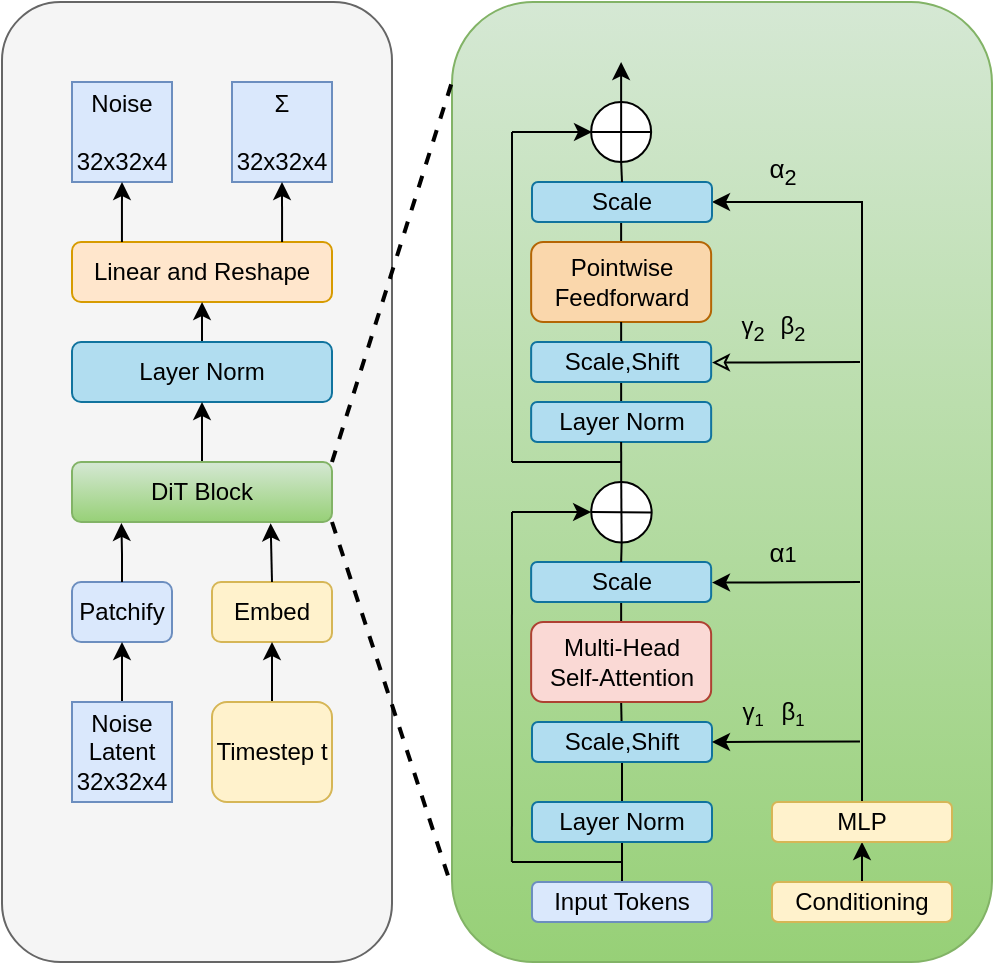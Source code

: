 <mxfile version="24.7.17">
  <diagram name="第 1 页" id="AXL69729K6xhk8qBmGdo">
    <mxGraphModel dx="1316" dy="770" grid="1" gridSize="10" guides="1" tooltips="1" connect="1" arrows="1" fold="1" page="1" pageScale="1" pageWidth="827" pageHeight="1169" math="0" shadow="0">
      <root>
        <mxCell id="0" />
        <mxCell id="1" parent="0" />
        <mxCell id="FshvrkhKUI7ex1xVPVIT-112" value="" style="rounded=1;whiteSpace=wrap;html=1;fillColor=#f5f5f5;strokeColor=#666666;fontColor=#333333;" vertex="1" parent="1">
          <mxGeometry x="5" y="40" width="195" height="480" as="geometry" />
        </mxCell>
        <mxCell id="FshvrkhKUI7ex1xVPVIT-104" value="" style="rounded=1;whiteSpace=wrap;html=1;fillColor=#d5e8d4;strokeColor=#82b366;gradientColor=#97d077;" vertex="1" parent="1">
          <mxGeometry x="230" y="40" width="270" height="480" as="geometry" />
        </mxCell>
        <mxCell id="FshvrkhKUI7ex1xVPVIT-1" value="Noise&lt;div&gt;&lt;br&gt;&lt;div&gt;&lt;span style=&quot;background-color: initial;&quot;&gt;32x32x4&lt;/span&gt;&lt;/div&gt;&lt;/div&gt;" style="whiteSpace=wrap;html=1;aspect=fixed;fillColor=#dae8fc;strokeColor=#6c8ebf;" vertex="1" parent="1">
          <mxGeometry x="40" y="80" width="50" height="50" as="geometry" />
        </mxCell>
        <mxCell id="FshvrkhKUI7ex1xVPVIT-2" value="&lt;div&gt;Σ&lt;/div&gt;&lt;div&gt;&lt;br&gt;&lt;div&gt;&lt;span style=&quot;background-color: initial;&quot;&gt;32x32x4&lt;/span&gt;&lt;/div&gt;&lt;/div&gt;" style="whiteSpace=wrap;html=1;aspect=fixed;fillColor=#dae8fc;strokeColor=#6c8ebf;" vertex="1" parent="1">
          <mxGeometry x="120" y="80" width="50" height="50" as="geometry" />
        </mxCell>
        <mxCell id="FshvrkhKUI7ex1xVPVIT-3" value="Linear and Reshape" style="rounded=1;whiteSpace=wrap;html=1;fillColor=#ffe6cc;strokeColor=#d79b00;" vertex="1" parent="1">
          <mxGeometry x="40" y="160" width="130" height="30" as="geometry" />
        </mxCell>
        <mxCell id="FshvrkhKUI7ex1xVPVIT-19" style="edgeStyle=orthogonalEdgeStyle;rounded=0;orthogonalLoop=1;jettySize=auto;html=1;exitX=0.5;exitY=0;exitDx=0;exitDy=0;" edge="1" parent="1" source="FshvrkhKUI7ex1xVPVIT-4">
          <mxGeometry relative="1" as="geometry">
            <mxPoint x="105.02" y="190.0" as="targetPoint" />
          </mxGeometry>
        </mxCell>
        <mxCell id="FshvrkhKUI7ex1xVPVIT-4" value="Layer Norm" style="rounded=1;whiteSpace=wrap;html=1;fillColor=#b1ddf0;strokeColor=#10739e;" vertex="1" parent="1">
          <mxGeometry x="40" y="210" width="130" height="30" as="geometry" />
        </mxCell>
        <mxCell id="FshvrkhKUI7ex1xVPVIT-5" value="Patchify" style="rounded=1;whiteSpace=wrap;html=1;fillColor=#dae8fc;strokeColor=#6c8ebf;" vertex="1" parent="1">
          <mxGeometry x="40" y="330" width="50" height="30" as="geometry" />
        </mxCell>
        <mxCell id="FshvrkhKUI7ex1xVPVIT-6" value="Embed" style="rounded=1;whiteSpace=wrap;html=1;fillColor=#fff2cc;strokeColor=#d6b656;" vertex="1" parent="1">
          <mxGeometry x="110" y="330" width="60" height="30" as="geometry" />
        </mxCell>
        <mxCell id="FshvrkhKUI7ex1xVPVIT-12" style="edgeStyle=orthogonalEdgeStyle;rounded=0;orthogonalLoop=1;jettySize=auto;html=1;exitX=0.5;exitY=0;exitDx=0;exitDy=0;entryX=0.5;entryY=1;entryDx=0;entryDy=0;" edge="1" parent="1" source="FshvrkhKUI7ex1xVPVIT-7" target="FshvrkhKUI7ex1xVPVIT-5">
          <mxGeometry relative="1" as="geometry" />
        </mxCell>
        <mxCell id="FshvrkhKUI7ex1xVPVIT-7" value="Noise&lt;div&gt;Latent&lt;br&gt;&lt;div&gt;&lt;span style=&quot;background-color: initial;&quot;&gt;32x32x4&lt;/span&gt;&lt;/div&gt;&lt;/div&gt;" style="whiteSpace=wrap;html=1;aspect=fixed;fillColor=#dae8fc;strokeColor=#6c8ebf;" vertex="1" parent="1">
          <mxGeometry x="40" y="390" width="50" height="50" as="geometry" />
        </mxCell>
        <mxCell id="FshvrkhKUI7ex1xVPVIT-13" style="edgeStyle=orthogonalEdgeStyle;rounded=0;orthogonalLoop=1;jettySize=auto;html=1;exitX=0.5;exitY=0;exitDx=0;exitDy=0;entryX=0.5;entryY=1;entryDx=0;entryDy=0;" edge="1" parent="1" source="FshvrkhKUI7ex1xVPVIT-8" target="FshvrkhKUI7ex1xVPVIT-6">
          <mxGeometry relative="1" as="geometry" />
        </mxCell>
        <mxCell id="FshvrkhKUI7ex1xVPVIT-8" value="Timestep t" style="rounded=1;whiteSpace=wrap;html=1;fillColor=#fff2cc;strokeColor=#d6b656;" vertex="1" parent="1">
          <mxGeometry x="110" y="390" width="60" height="50" as="geometry" />
        </mxCell>
        <mxCell id="FshvrkhKUI7ex1xVPVIT-18" style="edgeStyle=orthogonalEdgeStyle;rounded=0;orthogonalLoop=1;jettySize=auto;html=1;exitX=0.5;exitY=0;exitDx=0;exitDy=0;entryX=0.5;entryY=1;entryDx=0;entryDy=0;" edge="1" parent="1" source="FshvrkhKUI7ex1xVPVIT-10" target="FshvrkhKUI7ex1xVPVIT-4">
          <mxGeometry relative="1" as="geometry" />
        </mxCell>
        <mxCell id="FshvrkhKUI7ex1xVPVIT-10" value="DiT Block" style="rounded=1;whiteSpace=wrap;html=1;fillColor=#d5e8d4;strokeColor=#82b366;gradientColor=#97d077;" vertex="1" parent="1">
          <mxGeometry x="40" y="270" width="130" height="30" as="geometry" />
        </mxCell>
        <mxCell id="FshvrkhKUI7ex1xVPVIT-15" style="edgeStyle=orthogonalEdgeStyle;rounded=0;orthogonalLoop=1;jettySize=auto;html=1;exitX=0.5;exitY=0;exitDx=0;exitDy=0;entryX=0.19;entryY=1.015;entryDx=0;entryDy=0;entryPerimeter=0;" edge="1" parent="1" source="FshvrkhKUI7ex1xVPVIT-5" target="FshvrkhKUI7ex1xVPVIT-10">
          <mxGeometry relative="1" as="geometry">
            <Array as="points">
              <mxPoint x="65" y="316" />
              <mxPoint x="65" y="316" />
            </Array>
          </mxGeometry>
        </mxCell>
        <mxCell id="FshvrkhKUI7ex1xVPVIT-16" style="edgeStyle=orthogonalEdgeStyle;rounded=0;orthogonalLoop=1;jettySize=auto;html=1;exitX=0.5;exitY=0;exitDx=0;exitDy=0;entryX=0.764;entryY=1.022;entryDx=0;entryDy=0;entryPerimeter=0;" edge="1" parent="1" source="FshvrkhKUI7ex1xVPVIT-6" target="FshvrkhKUI7ex1xVPVIT-10">
          <mxGeometry relative="1" as="geometry" />
        </mxCell>
        <mxCell id="FshvrkhKUI7ex1xVPVIT-20" style="edgeStyle=orthogonalEdgeStyle;rounded=0;orthogonalLoop=1;jettySize=auto;html=1;exitX=0.192;exitY=0;exitDx=0;exitDy=0;entryX=0.5;entryY=1;entryDx=0;entryDy=0;exitPerimeter=0;" edge="1" parent="1" source="FshvrkhKUI7ex1xVPVIT-3" target="FshvrkhKUI7ex1xVPVIT-1">
          <mxGeometry relative="1" as="geometry" />
        </mxCell>
        <mxCell id="FshvrkhKUI7ex1xVPVIT-21" style="edgeStyle=orthogonalEdgeStyle;rounded=0;orthogonalLoop=1;jettySize=auto;html=1;exitX=0.808;exitY=0;exitDx=0;exitDy=0;entryX=0.5;entryY=1;entryDx=0;entryDy=0;exitPerimeter=0;" edge="1" parent="1" source="FshvrkhKUI7ex1xVPVIT-3" target="FshvrkhKUI7ex1xVPVIT-2">
          <mxGeometry relative="1" as="geometry" />
        </mxCell>
        <mxCell id="FshvrkhKUI7ex1xVPVIT-61" style="rounded=0;orthogonalLoop=1;jettySize=auto;html=1;exitX=0.5;exitY=0;exitDx=0;exitDy=0;entryX=0.5;entryY=1;entryDx=0;entryDy=0;endArrow=none;endFill=0;" edge="1" parent="1" source="FshvrkhKUI7ex1xVPVIT-22" target="FshvrkhKUI7ex1xVPVIT-27">
          <mxGeometry relative="1" as="geometry">
            <Array as="points">
              <mxPoint x="315" y="470" />
              <mxPoint x="315" y="460" />
            </Array>
          </mxGeometry>
        </mxCell>
        <mxCell id="FshvrkhKUI7ex1xVPVIT-22" value="Input Tokens" style="rounded=1;whiteSpace=wrap;html=1;fillColor=#dae8fc;strokeColor=#6c8ebf;" vertex="1" parent="1">
          <mxGeometry x="270" y="480" width="90" height="20" as="geometry" />
        </mxCell>
        <mxCell id="FshvrkhKUI7ex1xVPVIT-93" style="edgeStyle=orthogonalEdgeStyle;rounded=0;orthogonalLoop=1;jettySize=auto;html=1;exitX=0.5;exitY=0;exitDx=0;exitDy=0;entryX=0.5;entryY=1;entryDx=0;entryDy=0;" edge="1" parent="1" source="FshvrkhKUI7ex1xVPVIT-25" target="FshvrkhKUI7ex1xVPVIT-26">
          <mxGeometry relative="1" as="geometry" />
        </mxCell>
        <mxCell id="FshvrkhKUI7ex1xVPVIT-25" value="Conditioning" style="rounded=1;whiteSpace=wrap;html=1;fillColor=#fff2cc;strokeColor=#d6b656;" vertex="1" parent="1">
          <mxGeometry x="390" y="480" width="90" height="20" as="geometry" />
        </mxCell>
        <mxCell id="FshvrkhKUI7ex1xVPVIT-94" style="edgeStyle=orthogonalEdgeStyle;rounded=0;orthogonalLoop=1;jettySize=auto;html=1;exitX=0.5;exitY=0;exitDx=0;exitDy=0;entryX=1;entryY=0.5;entryDx=0;entryDy=0;" edge="1" parent="1" source="FshvrkhKUI7ex1xVPVIT-26" target="FshvrkhKUI7ex1xVPVIT-33">
          <mxGeometry relative="1" as="geometry">
            <mxPoint x="410" y="140" as="targetPoint" />
            <Array as="points">
              <mxPoint x="435" y="140" />
            </Array>
          </mxGeometry>
        </mxCell>
        <mxCell id="FshvrkhKUI7ex1xVPVIT-26" value="MLP" style="rounded=1;whiteSpace=wrap;html=1;fillColor=#fff2cc;strokeColor=#d6b656;" vertex="1" parent="1">
          <mxGeometry x="390" y="440" width="90" height="20" as="geometry" />
        </mxCell>
        <mxCell id="FshvrkhKUI7ex1xVPVIT-81" style="edgeStyle=none;rounded=0;orthogonalLoop=1;jettySize=auto;html=1;exitX=0.5;exitY=0;exitDx=0;exitDy=0;entryX=0.5;entryY=1;entryDx=0;entryDy=0;endArrow=none;endFill=0;" edge="1" parent="1" source="FshvrkhKUI7ex1xVPVIT-27" target="FshvrkhKUI7ex1xVPVIT-28">
          <mxGeometry relative="1" as="geometry" />
        </mxCell>
        <mxCell id="FshvrkhKUI7ex1xVPVIT-27" value="Layer Norm" style="rounded=1;whiteSpace=wrap;html=1;fillColor=#b1ddf0;strokeColor=#10739e;" vertex="1" parent="1">
          <mxGeometry x="270" y="440" width="90" height="20" as="geometry" />
        </mxCell>
        <mxCell id="FshvrkhKUI7ex1xVPVIT-82" style="edgeStyle=none;rounded=0;orthogonalLoop=1;jettySize=auto;html=1;entryX=0.5;entryY=1;entryDx=0;entryDy=0;endArrow=none;endFill=0;" edge="1" parent="1" source="FshvrkhKUI7ex1xVPVIT-28" target="FshvrkhKUI7ex1xVPVIT-34">
          <mxGeometry relative="1" as="geometry" />
        </mxCell>
        <mxCell id="FshvrkhKUI7ex1xVPVIT-28" value="Scale,Shift" style="rounded=1;whiteSpace=wrap;html=1;fillColor=#b1ddf0;strokeColor=#10739e;" vertex="1" parent="1">
          <mxGeometry x="270" y="400" width="90" height="20" as="geometry" />
        </mxCell>
        <mxCell id="FshvrkhKUI7ex1xVPVIT-72" style="edgeStyle=none;rounded=0;orthogonalLoop=1;jettySize=auto;html=1;exitX=0.5;exitY=0;exitDx=0;exitDy=0;endArrow=none;endFill=0;" edge="1" parent="1" source="FshvrkhKUI7ex1xVPVIT-29">
          <mxGeometry relative="1" as="geometry">
            <mxPoint x="314.556" y="150" as="targetPoint" />
          </mxGeometry>
        </mxCell>
        <mxCell id="FshvrkhKUI7ex1xVPVIT-29" value="Pointwise&lt;div&gt;Feedforward&lt;/div&gt;" style="rounded=1;whiteSpace=wrap;html=1;fillColor=#fad7ac;strokeColor=#b46504;" vertex="1" parent="1">
          <mxGeometry x="269.57" y="160" width="90" height="40" as="geometry" />
        </mxCell>
        <mxCell id="FshvrkhKUI7ex1xVPVIT-70" style="edgeStyle=none;rounded=0;orthogonalLoop=1;jettySize=auto;html=1;exitX=0.5;exitY=0;exitDx=0;exitDy=0;entryX=0.5;entryY=1;entryDx=0;entryDy=0;endArrow=none;endFill=0;" edge="1" parent="1" source="FshvrkhKUI7ex1xVPVIT-31" target="FshvrkhKUI7ex1xVPVIT-32">
          <mxGeometry relative="1" as="geometry" />
        </mxCell>
        <mxCell id="FshvrkhKUI7ex1xVPVIT-31" value="Layer Norm" style="rounded=1;whiteSpace=wrap;html=1;fillColor=#b1ddf0;strokeColor=#10739e;" vertex="1" parent="1">
          <mxGeometry x="269.57" y="240" width="90" height="20" as="geometry" />
        </mxCell>
        <mxCell id="FshvrkhKUI7ex1xVPVIT-77" style="edgeStyle=none;rounded=0;orthogonalLoop=1;jettySize=auto;html=1;exitX=0.5;exitY=0;exitDx=0;exitDy=0;entryX=0.5;entryY=1;entryDx=0;entryDy=0;endArrow=none;endFill=0;" edge="1" parent="1" source="FshvrkhKUI7ex1xVPVIT-32" target="FshvrkhKUI7ex1xVPVIT-29">
          <mxGeometry relative="1" as="geometry" />
        </mxCell>
        <mxCell id="FshvrkhKUI7ex1xVPVIT-32" value="Scale,Shift" style="rounded=1;whiteSpace=wrap;html=1;fillColor=#b1ddf0;strokeColor=#10739e;" vertex="1" parent="1">
          <mxGeometry x="269.57" y="210" width="90" height="20" as="geometry" />
        </mxCell>
        <mxCell id="FshvrkhKUI7ex1xVPVIT-33" value="Scale" style="rounded=1;whiteSpace=wrap;html=1;fillColor=#b1ddf0;strokeColor=#10739e;" vertex="1" parent="1">
          <mxGeometry x="270" y="130" width="90" height="20" as="geometry" />
        </mxCell>
        <mxCell id="FshvrkhKUI7ex1xVPVIT-79" style="edgeStyle=none;rounded=0;orthogonalLoop=1;jettySize=auto;html=1;exitX=0.5;exitY=0;exitDx=0;exitDy=0;entryX=0.5;entryY=1;entryDx=0;entryDy=0;endArrow=none;endFill=0;" edge="1" parent="1" source="FshvrkhKUI7ex1xVPVIT-34" target="FshvrkhKUI7ex1xVPVIT-35">
          <mxGeometry relative="1" as="geometry" />
        </mxCell>
        <mxCell id="FshvrkhKUI7ex1xVPVIT-34" value="Multi-Head&lt;div&gt;Self-Attention&lt;/div&gt;" style="rounded=1;whiteSpace=wrap;html=1;fillColor=#fad9d5;strokeColor=#ae4132;" vertex="1" parent="1">
          <mxGeometry x="269.57" y="350" width="90" height="40" as="geometry" />
        </mxCell>
        <mxCell id="FshvrkhKUI7ex1xVPVIT-35" value="Scale" style="rounded=1;whiteSpace=wrap;html=1;fillColor=#b1ddf0;strokeColor=#10739e;" vertex="1" parent="1">
          <mxGeometry x="269.57" y="320" width="90" height="20" as="geometry" />
        </mxCell>
        <mxCell id="FshvrkhKUI7ex1xVPVIT-69" style="edgeStyle=none;rounded=0;orthogonalLoop=1;jettySize=auto;html=1;exitX=0.145;exitY=0.145;exitDx=0;exitDy=0;exitPerimeter=0;entryX=0.5;entryY=1;entryDx=0;entryDy=0;endArrow=none;endFill=0;" edge="1" parent="1" source="FshvrkhKUI7ex1xVPVIT-37" target="FshvrkhKUI7ex1xVPVIT-31">
          <mxGeometry relative="1" as="geometry" />
        </mxCell>
        <mxCell id="FshvrkhKUI7ex1xVPVIT-37" value="" style="verticalLabelPosition=bottom;verticalAlign=top;html=1;shape=mxgraph.flowchart.or;movable=1;resizable=1;rotatable=1;deletable=1;editable=1;locked=0;connectable=1;rotation=45;" vertex="1" parent="1">
          <mxGeometry x="299.51" y="280.15" width="30.43" height="30" as="geometry" />
        </mxCell>
        <mxCell id="FshvrkhKUI7ex1xVPVIT-74" style="edgeStyle=none;rounded=0;orthogonalLoop=1;jettySize=auto;html=1;exitX=0.145;exitY=0.145;exitDx=0;exitDy=0;exitPerimeter=0;" edge="1" parent="1" source="FshvrkhKUI7ex1xVPVIT-41">
          <mxGeometry relative="1" as="geometry">
            <mxPoint x="314.556" y="70" as="targetPoint" />
          </mxGeometry>
        </mxCell>
        <mxCell id="FshvrkhKUI7ex1xVPVIT-41" value="" style="verticalLabelPosition=bottom;verticalAlign=top;html=1;shape=mxgraph.flowchart.or;movable=1;resizable=1;rotatable=1;deletable=1;editable=1;locked=0;connectable=1;rotation=45;" vertex="1" parent="1">
          <mxGeometry x="299.57" y="90" width="30" height="30" as="geometry" />
        </mxCell>
        <mxCell id="FshvrkhKUI7ex1xVPVIT-68" style="edgeStyle=none;rounded=0;orthogonalLoop=1;jettySize=auto;html=1;exitX=0.5;exitY=0;exitDx=0;exitDy=0;entryX=0.855;entryY=0.855;entryDx=0;entryDy=0;entryPerimeter=0;endArrow=none;endFill=0;" edge="1" parent="1" source="FshvrkhKUI7ex1xVPVIT-35" target="FshvrkhKUI7ex1xVPVIT-37">
          <mxGeometry relative="1" as="geometry" />
        </mxCell>
        <mxCell id="FshvrkhKUI7ex1xVPVIT-71" style="edgeStyle=none;rounded=0;orthogonalLoop=1;jettySize=auto;html=1;entryX=0.5;entryY=1;entryDx=0;entryDy=0;" edge="1" parent="1" source="FshvrkhKUI7ex1xVPVIT-33" target="FshvrkhKUI7ex1xVPVIT-33">
          <mxGeometry relative="1" as="geometry" />
        </mxCell>
        <mxCell id="FshvrkhKUI7ex1xVPVIT-73" style="edgeStyle=none;rounded=0;orthogonalLoop=1;jettySize=auto;html=1;exitX=0.5;exitY=0;exitDx=0;exitDy=0;entryX=0.855;entryY=0.855;entryDx=0;entryDy=0;entryPerimeter=0;endArrow=none;endFill=0;" edge="1" parent="1" source="FshvrkhKUI7ex1xVPVIT-33" target="FshvrkhKUI7ex1xVPVIT-41">
          <mxGeometry relative="1" as="geometry" />
        </mxCell>
        <mxCell id="FshvrkhKUI7ex1xVPVIT-80" style="edgeStyle=none;rounded=0;orthogonalLoop=1;jettySize=auto;html=1;entryX=0.5;entryY=0;entryDx=0;entryDy=0;" edge="1" parent="1" source="FshvrkhKUI7ex1xVPVIT-27" target="FshvrkhKUI7ex1xVPVIT-27">
          <mxGeometry relative="1" as="geometry" />
        </mxCell>
        <mxCell id="FshvrkhKUI7ex1xVPVIT-86" value="" style="endArrow=none;html=1;rounded=0;" edge="1" parent="1">
          <mxGeometry relative="1" as="geometry">
            <mxPoint x="260" y="470" as="sourcePoint" />
            <mxPoint x="315" y="470" as="targetPoint" />
          </mxGeometry>
        </mxCell>
        <mxCell id="FshvrkhKUI7ex1xVPVIT-87" value="" style="endArrow=none;html=1;rounded=0;" edge="1" parent="1">
          <mxGeometry relative="1" as="geometry">
            <mxPoint x="260" y="295" as="sourcePoint" />
            <mxPoint x="259.95" y="470" as="targetPoint" />
          </mxGeometry>
        </mxCell>
        <mxCell id="FshvrkhKUI7ex1xVPVIT-88" value="" style="endArrow=classic;html=1;rounded=0;entryX=0.145;entryY=0.855;entryDx=0;entryDy=0;entryPerimeter=0;endFill=1;" edge="1" parent="1" target="FshvrkhKUI7ex1xVPVIT-37">
          <mxGeometry relative="1" as="geometry">
            <mxPoint x="260" y="295.01" as="sourcePoint" />
            <mxPoint x="420" y="295.01" as="targetPoint" />
          </mxGeometry>
        </mxCell>
        <mxCell id="FshvrkhKUI7ex1xVPVIT-89" value="" style="endArrow=none;html=1;rounded=0;" edge="1" parent="1">
          <mxGeometry relative="1" as="geometry">
            <mxPoint x="260" y="270" as="sourcePoint" />
            <mxPoint x="315" y="270" as="targetPoint" />
          </mxGeometry>
        </mxCell>
        <mxCell id="FshvrkhKUI7ex1xVPVIT-90" value="" style="endArrow=none;html=1;rounded=0;" edge="1" parent="1">
          <mxGeometry relative="1" as="geometry">
            <mxPoint x="260" y="270" as="sourcePoint" />
            <mxPoint x="260" y="105" as="targetPoint" />
          </mxGeometry>
        </mxCell>
        <mxCell id="FshvrkhKUI7ex1xVPVIT-91" value="" style="endArrow=classic;html=1;rounded=0;endFill=1;" edge="1" parent="1">
          <mxGeometry relative="1" as="geometry">
            <mxPoint x="260" y="105" as="sourcePoint" />
            <mxPoint x="300" y="105" as="targetPoint" />
          </mxGeometry>
        </mxCell>
        <mxCell id="FshvrkhKUI7ex1xVPVIT-95" value="" style="endArrow=none;html=1;rounded=0;exitX=1;exitY=0.5;exitDx=0;exitDy=0;startArrow=classic;startFill=1;" edge="1" parent="1" source="FshvrkhKUI7ex1xVPVIT-28">
          <mxGeometry relative="1" as="geometry">
            <mxPoint x="364" y="410" as="sourcePoint" />
            <mxPoint x="434" y="409.71" as="targetPoint" />
          </mxGeometry>
        </mxCell>
        <mxCell id="FshvrkhKUI7ex1xVPVIT-96" value="" style="endArrow=none;html=1;rounded=0;exitX=1;exitY=0.5;exitDx=0;exitDy=0;startArrow=classic;startFill=1;" edge="1" parent="1">
          <mxGeometry relative="1" as="geometry">
            <mxPoint x="360" y="330.29" as="sourcePoint" />
            <mxPoint x="434" y="330" as="targetPoint" />
          </mxGeometry>
        </mxCell>
        <mxCell id="FshvrkhKUI7ex1xVPVIT-97" value="" style="endArrow=none;html=1;rounded=0;exitX=1;exitY=0.5;exitDx=0;exitDy=0;endFill=0;startArrow=classic;startFill=0;" edge="1" parent="1">
          <mxGeometry relative="1" as="geometry">
            <mxPoint x="360" y="220.29" as="sourcePoint" />
            <mxPoint x="434" y="220" as="targetPoint" />
          </mxGeometry>
        </mxCell>
        <mxCell id="FshvrkhKUI7ex1xVPVIT-98" value="&lt;span style=&quot;font-size: 13px;&quot;&gt;α&lt;sub&gt;2&lt;/sub&gt;&lt;/span&gt;" style="text;html=1;align=center;verticalAlign=middle;resizable=0;points=[];autosize=1;strokeColor=none;fillColor=none;strokeWidth=1;" vertex="1" parent="1">
          <mxGeometry x="375" y="110" width="40" height="30" as="geometry" />
        </mxCell>
        <mxCell id="FshvrkhKUI7ex1xVPVIT-99" value="&lt;span style=&quot;font-size: 13px;&quot;&gt;α&lt;/span&gt;&lt;span style=&quot;font-size: 10.833px;&quot;&gt;1&lt;/span&gt;" style="text;html=1;align=center;verticalAlign=middle;resizable=0;points=[];autosize=1;strokeColor=none;fillColor=none;strokeWidth=1;" vertex="1" parent="1">
          <mxGeometry x="375" y="300" width="40" height="30" as="geometry" />
        </mxCell>
        <mxCell id="FshvrkhKUI7ex1xVPVIT-100" value="γ&lt;sub&gt;2&lt;/sub&gt;" style="text;html=1;align=center;verticalAlign=middle;resizable=0;points=[];autosize=1;strokeColor=none;fillColor=none;" vertex="1" parent="1">
          <mxGeometry x="360" y="188" width="40" height="30" as="geometry" />
        </mxCell>
        <mxCell id="FshvrkhKUI7ex1xVPVIT-101" value="β&lt;sub&gt;2&lt;/sub&gt;" style="text;html=1;align=center;verticalAlign=middle;resizable=0;points=[];autosize=1;strokeColor=none;fillColor=none;" vertex="1" parent="1">
          <mxGeometry x="380" y="188" width="40" height="30" as="geometry" />
        </mxCell>
        <mxCell id="FshvrkhKUI7ex1xVPVIT-102" value="β&lt;span style=&quot;font-size: 10px;&quot;&gt;&lt;sub&gt;1&lt;/sub&gt;&lt;/span&gt;" style="text;html=1;align=center;verticalAlign=middle;resizable=0;points=[];autosize=1;strokeColor=none;fillColor=none;" vertex="1" parent="1">
          <mxGeometry x="380" y="380" width="40" height="30" as="geometry" />
        </mxCell>
        <mxCell id="FshvrkhKUI7ex1xVPVIT-103" value="γ&lt;span style=&quot;font-size: 10px;&quot;&gt;&lt;sub&gt;1&lt;/sub&gt;&lt;/span&gt;" style="text;html=1;align=center;verticalAlign=middle;resizable=0;points=[];autosize=1;strokeColor=none;fillColor=none;" vertex="1" parent="1">
          <mxGeometry x="365" y="380" width="30" height="30" as="geometry" />
        </mxCell>
        <mxCell id="FshvrkhKUI7ex1xVPVIT-106" value="" style="endArrow=none;html=1;rounded=0;dashed=1;exitX=1;exitY=0;exitDx=0;exitDy=0;entryX=0;entryY=0.083;entryDx=0;entryDy=0;entryPerimeter=0;strokeWidth=2;" edge="1" parent="1" source="FshvrkhKUI7ex1xVPVIT-10" target="FshvrkhKUI7ex1xVPVIT-104">
          <mxGeometry relative="1" as="geometry">
            <mxPoint x="180" y="274.58" as="sourcePoint" />
            <mxPoint x="340" y="274.58" as="targetPoint" />
          </mxGeometry>
        </mxCell>
        <mxCell id="FshvrkhKUI7ex1xVPVIT-110" value="" style="endArrow=none;html=1;rounded=0;dashed=1;exitX=1;exitY=0;exitDx=0;exitDy=0;entryX=-0.004;entryY=0.916;entryDx=0;entryDy=0;entryPerimeter=0;strokeWidth=2;" edge="1" parent="1" target="FshvrkhKUI7ex1xVPVIT-104">
          <mxGeometry relative="1" as="geometry">
            <mxPoint x="170" y="300" as="sourcePoint" />
            <mxPoint x="230" y="70" as="targetPoint" />
          </mxGeometry>
        </mxCell>
      </root>
    </mxGraphModel>
  </diagram>
</mxfile>
